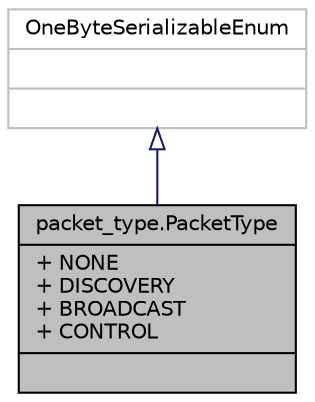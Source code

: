 digraph "packet_type.PacketType"
{
 // LATEX_PDF_SIZE
  edge [fontname="Helvetica",fontsize="10",labelfontname="Helvetica",labelfontsize="10"];
  node [fontname="Helvetica",fontsize="10",shape=record];
  Node1 [label="{packet_type.PacketType\n|+ NONE\l+ DISCOVERY\l+ BROADCAST\l+ CONTROL\l|}",height=0.2,width=0.4,color="black", fillcolor="grey75", style="filled", fontcolor="black",tooltip=" "];
  Node2 -> Node1 [dir="back",color="midnightblue",fontsize="10",style="solid",arrowtail="onormal",fontname="Helvetica"];
  Node2 [label="{OneByteSerializableEnum\n||}",height=0.2,width=0.4,color="grey75", fillcolor="white", style="filled",tooltip=" "];
}
